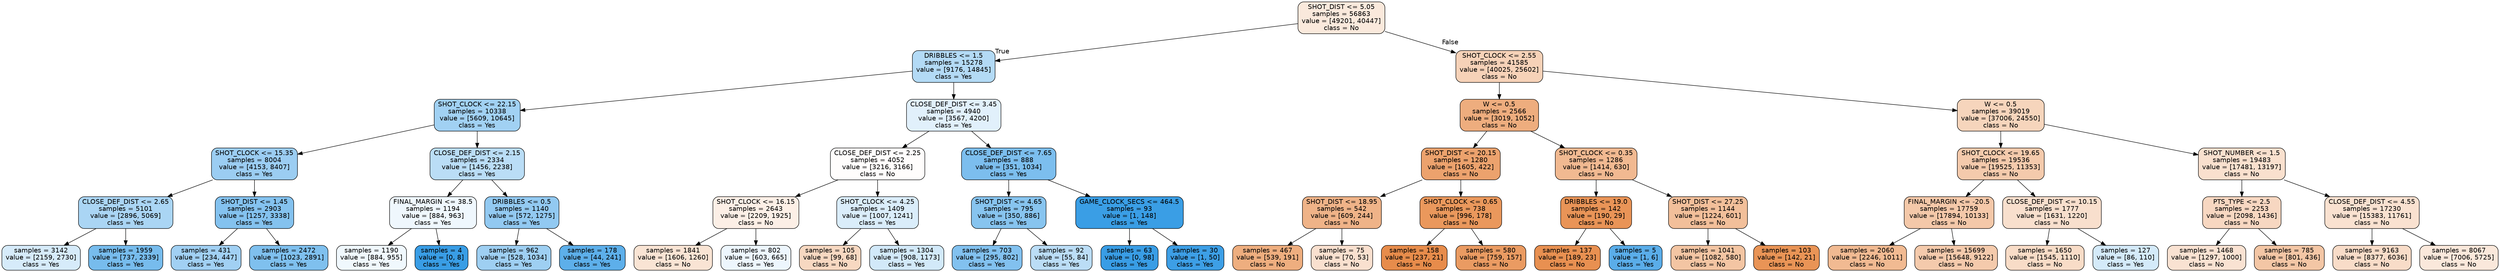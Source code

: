 digraph Tree {
node [shape=box, style="filled, rounded", color="black", fontname=helvetica] ;
edge [fontname=helvetica] ;
0 [label="SHOT_DIST <= 5.05\nsamples = 56863\nvalue = [49201, 40447]\nclass = No", fillcolor="#fae9dc"] ;
1 [label="DRIBBLES <= 1.5\nsamples = 15278\nvalue = [9176, 14845]\nclass = Yes", fillcolor="#b3daf5"] ;
0 -> 1 [labeldistance=2.5, labelangle=45, headlabel="True"] ;
2 [label="SHOT_CLOCK <= 22.15\nsamples = 10338\nvalue = [5609, 10645]\nclass = Yes", fillcolor="#a1d1f3"] ;
1 -> 2 ;
3 [label="SHOT_CLOCK <= 15.35\nsamples = 8004\nvalue = [4153, 8407]\nclass = Yes", fillcolor="#9bcdf2"] ;
2 -> 3 ;
4 [label="CLOSE_DEF_DIST <= 2.65\nsamples = 5101\nvalue = [2896, 5069]\nclass = Yes", fillcolor="#aad5f4"] ;
3 -> 4 ;
5 [label="samples = 3142\nvalue = [2159, 2730]\nclass = Yes", fillcolor="#d6ebfa"] ;
4 -> 5 ;
6 [label="samples = 1959\nvalue = [737, 2339]\nclass = Yes", fillcolor="#77bced"] ;
4 -> 6 ;
7 [label="SHOT_DIST <= 1.45\nsamples = 2903\nvalue = [1257, 3338]\nclass = Yes", fillcolor="#84c2ef"] ;
3 -> 7 ;
8 [label="samples = 431\nvalue = [234, 447]\nclass = Yes", fillcolor="#a1d0f3"] ;
7 -> 8 ;
9 [label="samples = 2472\nvalue = [1023, 2891]\nclass = Yes", fillcolor="#7fc0ee"] ;
7 -> 9 ;
10 [label="CLOSE_DEF_DIST <= 2.15\nsamples = 2334\nvalue = [1456, 2238]\nclass = Yes", fillcolor="#baddf6"] ;
2 -> 10 ;
11 [label="FINAL_MARGIN <= 38.5\nsamples = 1194\nvalue = [884, 963]\nclass = Yes", fillcolor="#eff7fd"] ;
10 -> 11 ;
12 [label="samples = 1190\nvalue = [884, 955]\nclass = Yes", fillcolor="#f0f8fd"] ;
11 -> 12 ;
13 [label="samples = 4\nvalue = [0, 8]\nclass = Yes", fillcolor="#399de5"] ;
11 -> 13 ;
14 [label="DRIBBLES <= 0.5\nsamples = 1140\nvalue = [572, 1275]\nclass = Yes", fillcolor="#92c9f1"] ;
10 -> 14 ;
15 [label="samples = 962\nvalue = [528, 1034]\nclass = Yes", fillcolor="#9ecff2"] ;
14 -> 15 ;
16 [label="samples = 178\nvalue = [44, 241]\nclass = Yes", fillcolor="#5dafea"] ;
14 -> 16 ;
17 [label="CLOSE_DEF_DIST <= 3.45\nsamples = 4940\nvalue = [3567, 4200]\nclass = Yes", fillcolor="#e1f0fb"] ;
1 -> 17 ;
18 [label="CLOSE_DEF_DIST <= 2.25\nsamples = 4052\nvalue = [3216, 3166]\nclass = No", fillcolor="#fffdfc"] ;
17 -> 18 ;
19 [label="SHOT_CLOCK <= 16.15\nsamples = 2643\nvalue = [2209, 1925]\nclass = No", fillcolor="#fcefe6"] ;
18 -> 19 ;
20 [label="samples = 1841\nvalue = [1606, 1260]\nclass = No", fillcolor="#f9e4d4"] ;
19 -> 20 ;
21 [label="samples = 802\nvalue = [603, 665]\nclass = Yes", fillcolor="#edf6fd"] ;
19 -> 21 ;
22 [label="SHOT_CLOCK <= 4.25\nsamples = 1409\nvalue = [1007, 1241]\nclass = Yes", fillcolor="#daedfa"] ;
18 -> 22 ;
23 [label="samples = 105\nvalue = [99, 68]\nclass = No", fillcolor="#f7d8c1"] ;
22 -> 23 ;
24 [label="samples = 1304\nvalue = [908, 1173]\nclass = Yes", fillcolor="#d2e9f9"] ;
22 -> 24 ;
25 [label="CLOSE_DEF_DIST <= 7.65\nsamples = 888\nvalue = [351, 1034]\nclass = Yes", fillcolor="#7cbeee"] ;
17 -> 25 ;
26 [label="SHOT_DIST <= 4.65\nsamples = 795\nvalue = [350, 886]\nclass = Yes", fillcolor="#87c4ef"] ;
25 -> 26 ;
27 [label="samples = 703\nvalue = [295, 802]\nclass = Yes", fillcolor="#82c1ef"] ;
26 -> 27 ;
28 [label="samples = 92\nvalue = [55, 84]\nclass = Yes", fillcolor="#bbddf6"] ;
26 -> 28 ;
29 [label="GAME_CLOCK_SECS <= 464.5\nsamples = 93\nvalue = [1, 148]\nclass = Yes", fillcolor="#3a9ee5"] ;
25 -> 29 ;
30 [label="samples = 63\nvalue = [0, 98]\nclass = Yes", fillcolor="#399de5"] ;
29 -> 30 ;
31 [label="samples = 30\nvalue = [1, 50]\nclass = Yes", fillcolor="#3d9fe6"] ;
29 -> 31 ;
32 [label="SHOT_CLOCK <= 2.55\nsamples = 41585\nvalue = [40025, 25602]\nclass = No", fillcolor="#f6d2b8"] ;
0 -> 32 [labeldistance=2.5, labelangle=-45, headlabel="False"] ;
33 [label="W <= 0.5\nsamples = 2566\nvalue = [3019, 1052]\nclass = No", fillcolor="#eead7e"] ;
32 -> 33 ;
34 [label="SHOT_DIST <= 20.15\nsamples = 1280\nvalue = [1605, 422]\nclass = No", fillcolor="#eca26d"] ;
33 -> 34 ;
35 [label="SHOT_DIST <= 18.95\nsamples = 542\nvalue = [609, 244]\nclass = No", fillcolor="#efb388"] ;
34 -> 35 ;
36 [label="samples = 467\nvalue = [539, 191]\nclass = No", fillcolor="#eeae7f"] ;
35 -> 36 ;
37 [label="samples = 75\nvalue = [70, 53]\nclass = No", fillcolor="#f9e0cf"] ;
35 -> 37 ;
38 [label="SHOT_CLOCK <= 0.65\nsamples = 738\nvalue = [996, 178]\nclass = No", fillcolor="#ea985c"] ;
34 -> 38 ;
39 [label="samples = 158\nvalue = [237, 21]\nclass = No", fillcolor="#e78c4b"] ;
38 -> 39 ;
40 [label="samples = 580\nvalue = [759, 157]\nclass = No", fillcolor="#ea9b62"] ;
38 -> 40 ;
41 [label="SHOT_CLOCK <= 0.35\nsamples = 1286\nvalue = [1414, 630]\nclass = No", fillcolor="#f1b991"] ;
33 -> 41 ;
42 [label="DRIBBLES <= 19.0\nsamples = 142\nvalue = [190, 29]\nclass = No", fillcolor="#e99457"] ;
41 -> 42 ;
43 [label="samples = 137\nvalue = [189, 23]\nclass = No", fillcolor="#e89051"] ;
42 -> 43 ;
44 [label="samples = 5\nvalue = [1, 6]\nclass = Yes", fillcolor="#5aade9"] ;
42 -> 44 ;
45 [label="SHOT_DIST <= 27.25\nsamples = 1144\nvalue = [1224, 601]\nclass = No", fillcolor="#f2bf9a"] ;
41 -> 45 ;
46 [label="samples = 1041\nvalue = [1082, 580]\nclass = No", fillcolor="#f3c5a3"] ;
45 -> 46 ;
47 [label="samples = 103\nvalue = [142, 21]\nclass = No", fillcolor="#e99456"] ;
45 -> 47 ;
48 [label="W <= 0.5\nsamples = 39019\nvalue = [37006, 24550]\nclass = No", fillcolor="#f6d5bc"] ;
32 -> 48 ;
49 [label="SHOT_CLOCK <= 19.65\nsamples = 19536\nvalue = [19525, 11353]\nclass = No", fillcolor="#f4caac"] ;
48 -> 49 ;
50 [label="FINAL_MARGIN <= -20.5\nsamples = 17759\nvalue = [17894, 10133]\nclass = No", fillcolor="#f4c8a9"] ;
49 -> 50 ;
51 [label="samples = 2060\nvalue = [2246, 1011]\nclass = No", fillcolor="#f1ba92"] ;
50 -> 51 ;
52 [label="samples = 15699\nvalue = [15648, 9122]\nclass = No", fillcolor="#f4caac"] ;
50 -> 52 ;
53 [label="CLOSE_DEF_DIST <= 10.15\nsamples = 1777\nvalue = [1631, 1220]\nclass = No", fillcolor="#f8dfcd"] ;
49 -> 53 ;
54 [label="samples = 1650\nvalue = [1545, 1110]\nclass = No", fillcolor="#f8dcc7"] ;
53 -> 54 ;
55 [label="samples = 127\nvalue = [86, 110]\nclass = Yes", fillcolor="#d4eaf9"] ;
53 -> 55 ;
56 [label="SHOT_NUMBER <= 1.5\nsamples = 19483\nvalue = [17481, 13197]\nclass = No", fillcolor="#f9e0ce"] ;
48 -> 56 ;
57 [label="PTS_TYPE <= 2.5\nsamples = 2253\nvalue = [2098, 1436]\nclass = No", fillcolor="#f7d7c1"] ;
56 -> 57 ;
58 [label="samples = 1468\nvalue = [1297, 1000]\nclass = No", fillcolor="#f9e2d2"] ;
57 -> 58 ;
59 [label="samples = 785\nvalue = [801, 436]\nclass = No", fillcolor="#f3c6a5"] ;
57 -> 59 ;
60 [label="CLOSE_DEF_DIST <= 4.55\nsamples = 17230\nvalue = [15383, 11761]\nclass = No", fillcolor="#f9e1d0"] ;
56 -> 60 ;
61 [label="samples = 9163\nvalue = [8377, 6036]\nclass = No", fillcolor="#f8dcc8"] ;
60 -> 61 ;
62 [label="samples = 8067\nvalue = [7006, 5725]\nclass = No", fillcolor="#fae8db"] ;
60 -> 62 ;
}